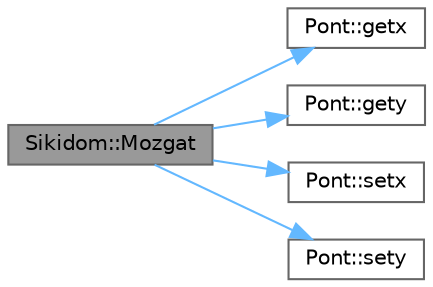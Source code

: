 digraph "Sikidom::Mozgat"
{
 // LATEX_PDF_SIZE
  bgcolor="transparent";
  edge [fontname=Helvetica,fontsize=10,labelfontname=Helvetica,labelfontsize=10];
  node [fontname=Helvetica,fontsize=10,shape=box,height=0.2,width=0.4];
  rankdir="LR";
  Node1 [id="Node000001",label="Sikidom::Mozgat",height=0.2,width=0.4,color="gray40", fillcolor="grey60", style="filled", fontcolor="black",tooltip="Egy sokszög mozgatását teszi lehetővé."];
  Node1 -> Node2 [id="edge9_Node000001_Node000002",color="steelblue1",style="solid",tooltip=" "];
  Node2 [id="Node000002",label="Pont::getx",height=0.2,width=0.4,color="grey40", fillcolor="white", style="filled",URL="$class_pont.html#ac29939bcb81bfe2514c9c07358aae198",tooltip="Pont osztály x koordinátájának lekérdezése."];
  Node1 -> Node3 [id="edge10_Node000001_Node000003",color="steelblue1",style="solid",tooltip=" "];
  Node3 [id="Node000003",label="Pont::gety",height=0.2,width=0.4,color="grey40", fillcolor="white", style="filled",URL="$class_pont.html#afd7e7acb77de335b8359a8c2c8ef6f8b",tooltip="Pont osztály y koordinátájának lekérdezése."];
  Node1 -> Node4 [id="edge11_Node000001_Node000004",color="steelblue1",style="solid",tooltip=" "];
  Node4 [id="Node000004",label="Pont::setx",height=0.2,width=0.4,color="grey40", fillcolor="white", style="filled",URL="$class_pont.html#ad0365d1e4d3487af3caee8a769a99cdf",tooltip="Pont osztály x koordinátájának beállítása."];
  Node1 -> Node5 [id="edge12_Node000001_Node000005",color="steelblue1",style="solid",tooltip=" "];
  Node5 [id="Node000005",label="Pont::sety",height=0.2,width=0.4,color="grey40", fillcolor="white", style="filled",URL="$class_pont.html#a71633014bb7eb1eb4bc064e9fafa656a",tooltip="Pont osztály y koordinátájának beállítása."];
}
